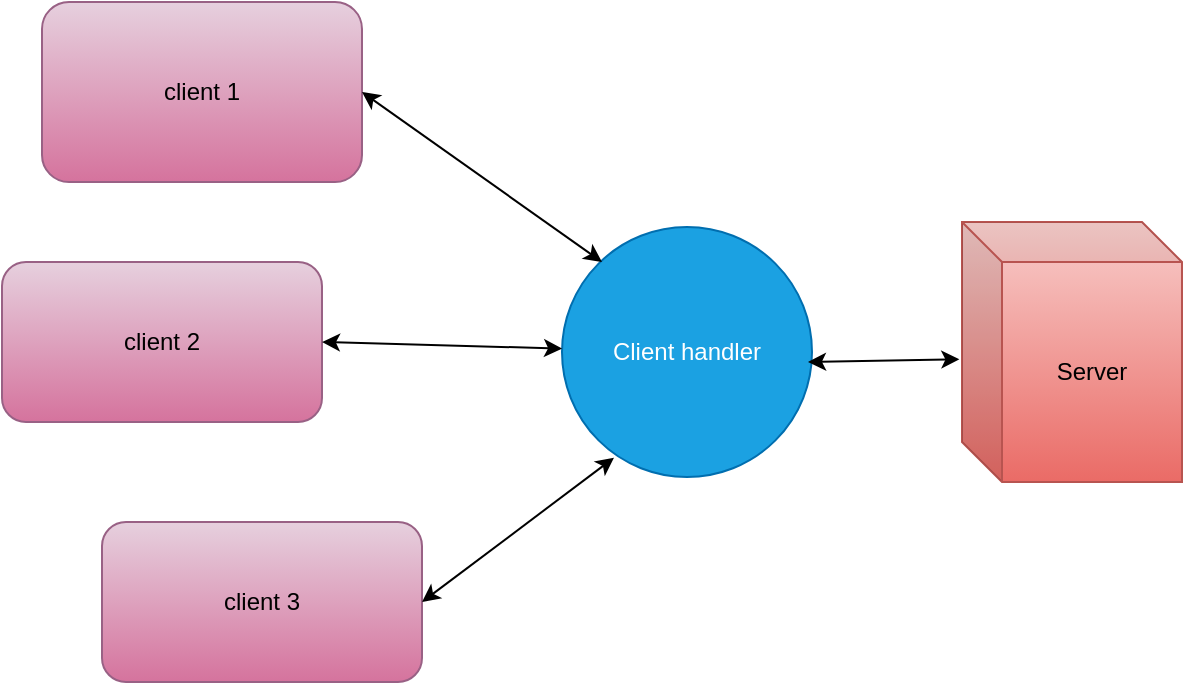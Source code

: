 <mxfile version="24.8.3">
  <diagram name="Page-1" id="87UqDaYBWmJ7l1he3jYY">
    <mxGraphModel dx="794" dy="426" grid="1" gridSize="10" guides="1" tooltips="1" connect="1" arrows="1" fold="1" page="1" pageScale="1" pageWidth="850" pageHeight="1100" math="0" shadow="0">
      <root>
        <mxCell id="0" />
        <mxCell id="1" parent="0" />
        <mxCell id="WlGKXFo4_s0rCyD6ZpTH-1" value="client 1" style="rounded=1;whiteSpace=wrap;html=1;fillColor=#e6d0de;strokeColor=#996185;gradientColor=#d5739d;" parent="1" vertex="1">
          <mxGeometry x="190" y="20" width="160" height="90" as="geometry" />
        </mxCell>
        <mxCell id="nyAG9nTIiyvIfeKunE6y-1" value="Server" style="shape=cube;whiteSpace=wrap;html=1;boundedLbl=1;backgroundOutline=1;darkOpacity=0.05;darkOpacity2=0.1;fillColor=#f8cecc;strokeColor=#b85450;gradientColor=#ea6b66;" vertex="1" parent="1">
          <mxGeometry x="650" y="130" width="110" height="130" as="geometry" />
        </mxCell>
        <mxCell id="nyAG9nTIiyvIfeKunE6y-2" value="client 2" style="rounded=1;whiteSpace=wrap;html=1;fillColor=#e6d0de;strokeColor=#996185;gradientColor=#d5739d;" vertex="1" parent="1">
          <mxGeometry x="170" y="150" width="160" height="80" as="geometry" />
        </mxCell>
        <mxCell id="nyAG9nTIiyvIfeKunE6y-3" value="client 3" style="rounded=1;whiteSpace=wrap;html=1;fillColor=#e6d0de;strokeColor=#996185;gradientColor=#d5739d;" vertex="1" parent="1">
          <mxGeometry x="220" y="280" width="160" height="80" as="geometry" />
        </mxCell>
        <mxCell id="nyAG9nTIiyvIfeKunE6y-7" value="" style="endArrow=classic;startArrow=classic;html=1;rounded=0;exitX=1;exitY=0.5;exitDx=0;exitDy=0;entryX=0.208;entryY=0.923;entryDx=0;entryDy=0;entryPerimeter=0;" edge="1" parent="1" source="nyAG9nTIiyvIfeKunE6y-3" target="nyAG9nTIiyvIfeKunE6y-9">
          <mxGeometry width="50" height="50" relative="1" as="geometry">
            <mxPoint x="425" y="260" as="sourcePoint" />
            <mxPoint x="470" y="250" as="targetPoint" />
          </mxGeometry>
        </mxCell>
        <mxCell id="nyAG9nTIiyvIfeKunE6y-9" value="Client handler" style="ellipse;whiteSpace=wrap;html=1;aspect=fixed;fillColor=#1ba1e2;strokeColor=#006EAF;fontColor=#ffffff;" vertex="1" parent="1">
          <mxGeometry x="450" y="132.5" width="125" height="125" as="geometry" />
        </mxCell>
        <mxCell id="nyAG9nTIiyvIfeKunE6y-11" value="" style="endArrow=classic;startArrow=classic;html=1;rounded=0;entryX=1;entryY=0.5;entryDx=0;entryDy=0;" edge="1" parent="1" target="WlGKXFo4_s0rCyD6ZpTH-1">
          <mxGeometry width="50" height="50" relative="1" as="geometry">
            <mxPoint x="470" y="150" as="sourcePoint" />
            <mxPoint x="540" y="150" as="targetPoint" />
          </mxGeometry>
        </mxCell>
        <mxCell id="nyAG9nTIiyvIfeKunE6y-12" value="" style="endArrow=classic;startArrow=classic;html=1;rounded=0;entryX=-0.012;entryY=0.528;entryDx=0;entryDy=0;entryPerimeter=0;" edge="1" parent="1" target="nyAG9nTIiyvIfeKunE6y-1">
          <mxGeometry width="50" height="50" relative="1" as="geometry">
            <mxPoint x="573" y="200" as="sourcePoint" />
            <mxPoint x="540" y="150" as="targetPoint" />
          </mxGeometry>
        </mxCell>
        <mxCell id="nyAG9nTIiyvIfeKunE6y-16" value="" style="endArrow=classic;startArrow=classic;html=1;rounded=0;exitX=1;exitY=0.5;exitDx=0;exitDy=0;" edge="1" parent="1" source="nyAG9nTIiyvIfeKunE6y-2" target="nyAG9nTIiyvIfeKunE6y-9">
          <mxGeometry width="50" height="50" relative="1" as="geometry">
            <mxPoint x="490" y="200" as="sourcePoint" />
            <mxPoint x="540" y="150" as="targetPoint" />
          </mxGeometry>
        </mxCell>
      </root>
    </mxGraphModel>
  </diagram>
</mxfile>
